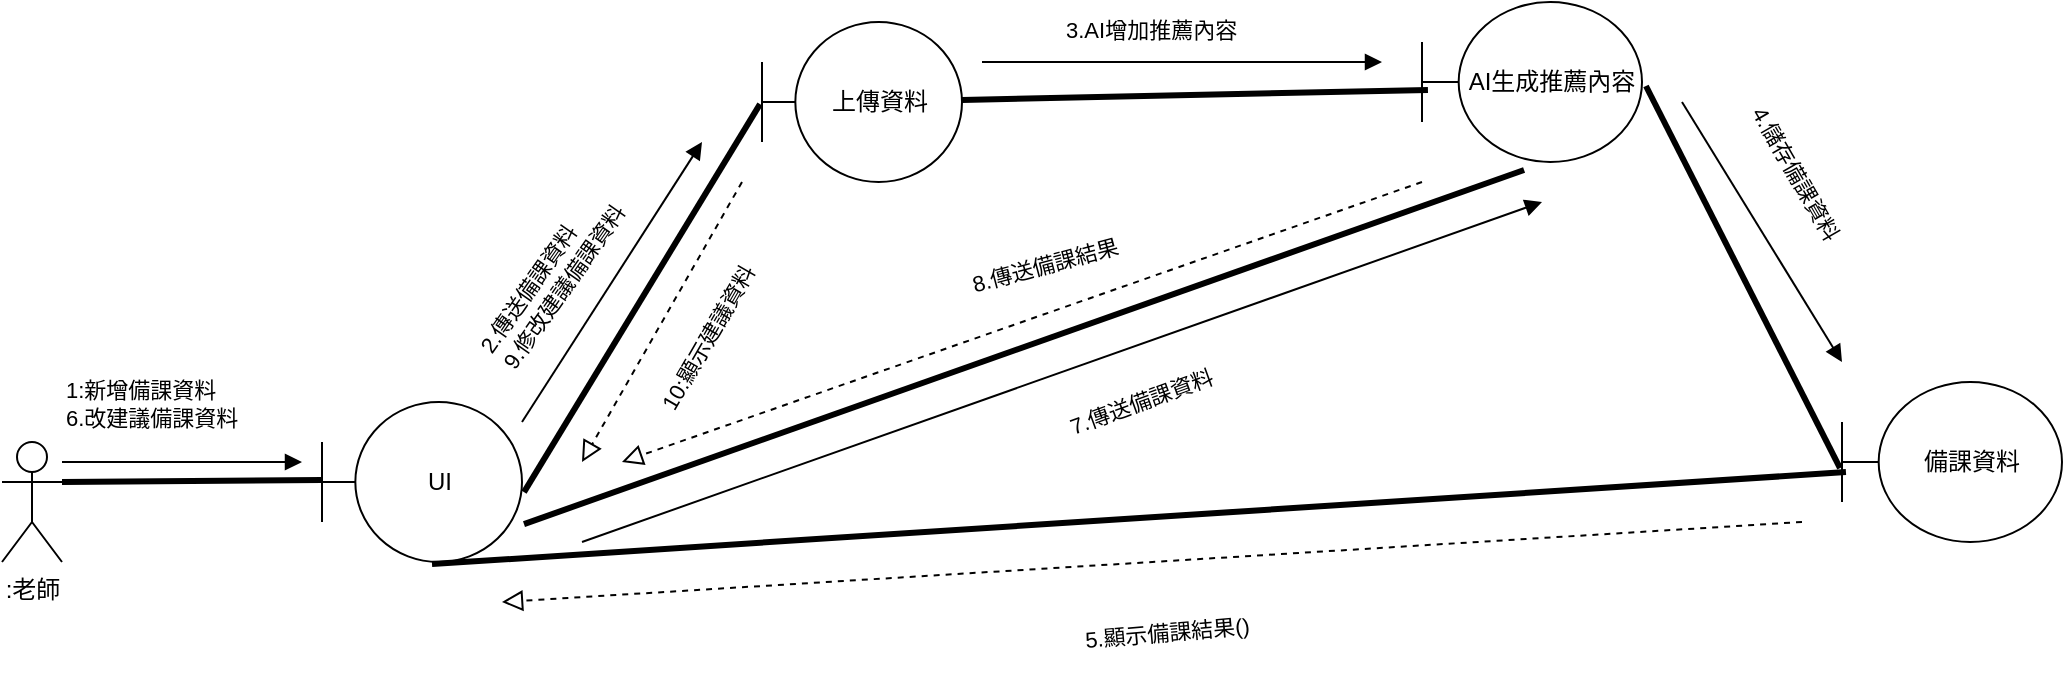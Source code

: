 <mxfile>
    <diagram name="第 1 页" id="EOuV5ERvqpZUSFJWVVJ6">
        <mxGraphModel dx="1078" dy="701" grid="1" gridSize="10" guides="1" tooltips="1" connect="1" arrows="1" fold="1" page="1" pageScale="1" pageWidth="3300" pageHeight="4681" math="0" shadow="0">
            <root>
                <mxCell id="0"/>
                <mxCell id="1" parent="0"/>
                <mxCell id="JI0BGSiuXUO0SO42sEZ8-1" value=":老師" style="shape=umlActor;verticalLabelPosition=bottom;verticalAlign=top;html=1;outlineConnect=0;" parent="1" vertex="1">
                    <mxGeometry x="120" y="280" width="30" height="60" as="geometry"/>
                </mxCell>
                <mxCell id="JI0BGSiuXUO0SO42sEZ8-2" value="UI" style="shape=umlBoundary;whiteSpace=wrap;html=1;" parent="1" vertex="1">
                    <mxGeometry x="280" y="260" width="100" height="80" as="geometry"/>
                </mxCell>
                <mxCell id="JI0BGSiuXUO0SO42sEZ8-3" value="上傳資料" style="shape=umlBoundary;whiteSpace=wrap;html=1;" parent="1" vertex="1">
                    <mxGeometry x="500" y="70" width="100" height="80" as="geometry"/>
                </mxCell>
                <mxCell id="2" value="AI生成推薦內容" style="shape=umlBoundary;whiteSpace=wrap;html=1;" parent="1" vertex="1">
                    <mxGeometry x="830" y="60" width="110" height="80" as="geometry"/>
                </mxCell>
                <mxCell id="4" value="" style="endArrow=none;startArrow=none;endFill=0;startFill=0;endSize=8;html=1;verticalAlign=bottom;labelBackgroundColor=none;strokeWidth=3;rounded=0;exitX=0.55;exitY=1.013;exitDx=0;exitDy=0;exitPerimeter=0;entryX=0.018;entryY=0.563;entryDx=0;entryDy=0;entryPerimeter=0;" parent="1" source="JI0BGSiuXUO0SO42sEZ8-2" target="3" edge="1">
                    <mxGeometry width="160" relative="1" as="geometry">
                        <mxPoint x="510" y="230.64" as="sourcePoint"/>
                        <mxPoint x="810" y="230" as="targetPoint"/>
                    </mxGeometry>
                </mxCell>
                <mxCell id="7" value="" style="endArrow=none;startArrow=none;endFill=0;startFill=0;endSize=8;html=1;verticalAlign=bottom;labelBackgroundColor=none;strokeWidth=3;rounded=0;exitX=1;exitY=0.333;exitDx=0;exitDy=0;exitPerimeter=0;entryX=0;entryY=0.488;entryDx=0;entryDy=0;entryPerimeter=0;" parent="1" source="JI0BGSiuXUO0SO42sEZ8-1" target="JI0BGSiuXUO0SO42sEZ8-2" edge="1">
                    <mxGeometry width="160" relative="1" as="geometry">
                        <mxPoint x="100" y="320.64" as="sourcePoint"/>
                        <mxPoint x="400" y="320" as="targetPoint"/>
                    </mxGeometry>
                </mxCell>
                <mxCell id="8" value="" style="endArrow=none;startArrow=none;endFill=0;startFill=0;endSize=8;html=1;verticalAlign=bottom;labelBackgroundColor=none;strokeWidth=3;rounded=0;exitX=1.01;exitY=0.563;exitDx=0;exitDy=0;exitPerimeter=0;entryX=-0.01;entryY=0.513;entryDx=0;entryDy=0;entryPerimeter=0;" parent="1" source="JI0BGSiuXUO0SO42sEZ8-2" target="JI0BGSiuXUO0SO42sEZ8-3" edge="1">
                    <mxGeometry width="160" relative="1" as="geometry">
                        <mxPoint x="360" y="230.64" as="sourcePoint"/>
                        <mxPoint x="660" y="230" as="targetPoint"/>
                    </mxGeometry>
                </mxCell>
                <mxCell id="9" value="" style="endArrow=none;startArrow=none;endFill=0;startFill=0;endSize=8;html=1;verticalAlign=bottom;labelBackgroundColor=none;strokeWidth=3;rounded=0;entryX=0.027;entryY=0.55;entryDx=0;entryDy=0;entryPerimeter=0;" parent="1" source="JI0BGSiuXUO0SO42sEZ8-3" target="2" edge="1">
                    <mxGeometry width="160" relative="1" as="geometry">
                        <mxPoint x="460" y="240.64" as="sourcePoint"/>
                        <mxPoint x="760" y="240" as="targetPoint"/>
                    </mxGeometry>
                </mxCell>
                <mxCell id="10" value="" style="endArrow=none;startArrow=none;endFill=0;startFill=0;endSize=8;html=1;verticalAlign=bottom;labelBackgroundColor=none;strokeWidth=3;rounded=0;exitX=1.01;exitY=0.763;exitDx=0;exitDy=0;exitPerimeter=0;entryX=0.464;entryY=1.05;entryDx=0;entryDy=0;entryPerimeter=0;" parent="1" source="JI0BGSiuXUO0SO42sEZ8-2" target="2" edge="1">
                    <mxGeometry width="160" relative="1" as="geometry">
                        <mxPoint x="440" y="260.64" as="sourcePoint"/>
                        <mxPoint x="740" y="260" as="targetPoint"/>
                    </mxGeometry>
                </mxCell>
                <mxCell id="11" value="" style="endArrow=none;startArrow=none;endFill=0;startFill=0;endSize=8;html=1;verticalAlign=bottom;labelBackgroundColor=none;strokeWidth=3;rounded=0;entryX=-0.009;entryY=0.538;entryDx=0;entryDy=0;entryPerimeter=0;exitX=1.018;exitY=0.525;exitDx=0;exitDy=0;exitPerimeter=0;" parent="1" source="2" target="3" edge="1">
                    <mxGeometry width="160" relative="1" as="geometry">
                        <mxPoint x="670" y="210.64" as="sourcePoint"/>
                        <mxPoint x="970" y="210" as="targetPoint"/>
                    </mxGeometry>
                </mxCell>
                <mxCell id="14" value="" style="html=1;verticalAlign=bottom;labelBackgroundColor=none;endArrow=block;endFill=1;rounded=0;" parent="1" edge="1">
                    <mxGeometry width="160" relative="1" as="geometry">
                        <mxPoint x="150" y="290" as="sourcePoint"/>
                        <mxPoint x="270" y="290" as="targetPoint"/>
                    </mxGeometry>
                </mxCell>
                <mxCell id="15" value="" style="html=1;verticalAlign=bottom;labelBackgroundColor=none;endArrow=block;endFill=1;rounded=0;" parent="1" edge="1">
                    <mxGeometry width="160" relative="1" as="geometry">
                        <mxPoint x="610" y="90" as="sourcePoint"/>
                        <mxPoint x="810" y="90" as="targetPoint"/>
                    </mxGeometry>
                </mxCell>
                <mxCell id="18" value="&lt;span style=&quot;color: rgb(0, 0, 0); font-family: Helvetica; font-size: 11px; font-style: normal; font-variant-ligatures: normal; font-variant-caps: normal; font-weight: 400; letter-spacing: normal; orphans: 2; text-align: center; text-indent: 0px; text-transform: none; widows: 2; word-spacing: 0px; -webkit-text-stroke-width: 0px; white-space: nowrap; background-color: rgb(255, 255, 255); text-decoration-thickness: initial; text-decoration-style: initial; text-decoration-color: initial; display: inline !important; float: none;&quot;&gt;1:新增備課資料&lt;br&gt;6.改建議備課資料&lt;br&gt;&lt;/span&gt;" style="text;whiteSpace=wrap;html=1;rotation=0;" parent="1" vertex="1">
                    <mxGeometry x="150" y="240" width="120" height="40" as="geometry"/>
                </mxCell>
                <mxCell id="21" value="" style="html=1;verticalAlign=bottom;labelBackgroundColor=none;endArrow=block;endFill=1;rounded=0;" parent="1" edge="1">
                    <mxGeometry width="160" relative="1" as="geometry">
                        <mxPoint x="410" y="330" as="sourcePoint"/>
                        <mxPoint x="890" y="160" as="targetPoint"/>
                    </mxGeometry>
                </mxCell>
                <mxCell id="23" value="" style="html=1;verticalAlign=bottom;labelBackgroundColor=none;endArrow=block;endFill=1;rounded=0;" parent="1" edge="1">
                    <mxGeometry width="160" relative="1" as="geometry">
                        <mxPoint x="380" y="270" as="sourcePoint"/>
                        <mxPoint x="470" y="130" as="targetPoint"/>
                    </mxGeometry>
                </mxCell>
                <mxCell id="25" value="&lt;span style=&quot;color: rgb(0, 0, 0); font-family: Helvetica; font-size: 11px; font-style: normal; font-variant-ligatures: normal; font-variant-caps: normal; font-weight: 400; letter-spacing: normal; orphans: 2; text-align: center; text-indent: 0px; text-transform: none; widows: 2; word-spacing: 0px; -webkit-text-stroke-width: 0px; white-space: nowrap; background-color: rgb(255, 255, 255); text-decoration-thickness: initial; text-decoration-style: initial; text-decoration-color: initial; display: inline !important; float: none;&quot;&gt;2.傳送備課資料&lt;br&gt;9.修改建議備課資料&lt;br&gt;&lt;/span&gt;" style="text;whiteSpace=wrap;html=1;rotation=-55;" parent="1" vertex="1">
                    <mxGeometry x="340" y="170" width="120" height="40" as="geometry"/>
                </mxCell>
                <mxCell id="26" value="&lt;span style=&quot;color: rgb(0, 0, 0); font-family: Helvetica; font-size: 11px; font-style: normal; font-variant-ligatures: normal; font-variant-caps: normal; font-weight: 400; letter-spacing: normal; orphans: 2; text-align: center; text-indent: 0px; text-transform: none; widows: 2; word-spacing: 0px; -webkit-text-stroke-width: 0px; background-color: rgb(255, 255, 255); text-decoration-thickness: initial; text-decoration-style: initial; text-decoration-color: initial; float: none; display: inline !important;&quot;&gt;3.AI增加推薦內容&lt;/span&gt;" style="text;whiteSpace=wrap;html=1;" parent="1" vertex="1">
                    <mxGeometry x="650" y="60" width="120" height="40" as="geometry"/>
                </mxCell>
                <mxCell id="27" value="&lt;span style=&quot;color: rgb(0, 0, 0); font-family: Helvetica; font-size: 11px; font-style: normal; font-variant-ligatures: normal; font-variant-caps: normal; font-weight: 400; letter-spacing: normal; orphans: 2; text-align: center; text-indent: 0px; text-transform: none; widows: 2; word-spacing: 0px; -webkit-text-stroke-width: 0px; background-color: rgb(255, 255, 255); text-decoration-thickness: initial; text-decoration-style: initial; text-decoration-color: initial; float: none; display: inline !important;&quot;&gt;4.儲存備課資料&lt;/span&gt;" style="text;whiteSpace=wrap;html=1;rotation=60;" parent="1" vertex="1">
                    <mxGeometry x="960" y="140" width="110" height="50" as="geometry"/>
                </mxCell>
                <mxCell id="28" value="&lt;span style=&quot;color: rgb(0, 0, 0); font-family: Helvetica; font-size: 11px; font-style: normal; font-variant-ligatures: normal; font-variant-caps: normal; font-weight: 400; letter-spacing: normal; orphans: 2; text-align: center; text-indent: 0px; text-transform: none; widows: 2; word-spacing: 0px; -webkit-text-stroke-width: 0px; background-color: rgb(255, 255, 255); text-decoration-thickness: initial; text-decoration-style: initial; text-decoration-color: initial; float: none; display: inline !important;&quot;&gt;5.顯示備課結果()&lt;/span&gt;" style="text;whiteSpace=wrap;html=1;rotation=-5;" parent="1" vertex="1">
                    <mxGeometry x="660" y="360" width="120" height="40" as="geometry"/>
                </mxCell>
                <mxCell id="31" value="&#10;&lt;span style=&quot;color: rgb(0, 0, 0); font-family: Helvetica; font-size: 11px; font-style: normal; font-variant-ligatures: normal; font-variant-caps: normal; font-weight: 400; letter-spacing: normal; orphans: 2; text-align: center; text-indent: 0px; text-transform: none; widows: 2; word-spacing: 0px; -webkit-text-stroke-width: 0px; background-color: rgb(255, 255, 255); text-decoration-thickness: initial; text-decoration-style: initial; text-decoration-color: initial; float: none; display: inline !important;&quot;&gt;8.傳送備課結果&lt;/span&gt;&#10;&#10;" style="text;whiteSpace=wrap;html=1;rotation=-15;" parent="1" vertex="1">
                    <mxGeometry x="600" y="160" width="110" height="40" as="geometry"/>
                </mxCell>
                <mxCell id="32" value="&lt;span style=&quot;color: rgb(0, 0, 0); font-family: Helvetica; font-size: 11px; font-style: normal; font-variant-ligatures: normal; font-variant-caps: normal; font-weight: 400; letter-spacing: normal; orphans: 2; text-align: center; text-indent: 0px; text-transform: none; widows: 2; word-spacing: 0px; -webkit-text-stroke-width: 0px; background-color: rgb(255, 255, 255); text-decoration-thickness: initial; text-decoration-style: initial; text-decoration-color: initial; float: none; display: inline !important;&quot;&gt;7.傳送備課資料&lt;/span&gt;" style="text;whiteSpace=wrap;html=1;rotation=-20;" parent="1" vertex="1">
                    <mxGeometry x="650" y="240" width="110" height="30" as="geometry"/>
                </mxCell>
                <mxCell id="33" value="&lt;span style=&quot;color: rgb(0, 0, 0); font-family: Helvetica; font-size: 11px; font-style: normal; font-variant-ligatures: normal; font-variant-caps: normal; font-weight: 400; letter-spacing: normal; orphans: 2; text-align: center; text-indent: 0px; text-transform: none; widows: 2; word-spacing: 0px; -webkit-text-stroke-width: 0px; background-color: rgb(255, 255, 255); text-decoration-thickness: initial; text-decoration-style: initial; text-decoration-color: initial; float: none; display: inline !important;&quot;&gt;10:顯示建議資料&lt;/span&gt;" style="text;whiteSpace=wrap;html=1;rotation=-60;" parent="1" vertex="1">
                    <mxGeometry x="430" y="200" width="110" height="40" as="geometry"/>
                </mxCell>
                <mxCell id="3" value="備課資料" style="shape=umlBoundary;whiteSpace=wrap;html=1;" parent="1" vertex="1">
                    <mxGeometry x="1040" y="250" width="110" height="80" as="geometry"/>
                </mxCell>
                <mxCell id="41" value="" style="html=1;verticalAlign=bottom;labelBackgroundColor=none;endArrow=block;endFill=1;rounded=0;" parent="1" edge="1">
                    <mxGeometry width="160" relative="1" as="geometry">
                        <mxPoint x="960" y="110" as="sourcePoint"/>
                        <mxPoint x="1040" y="240" as="targetPoint"/>
                    </mxGeometry>
                </mxCell>
                <mxCell id="42" value="" style="endArrow=block;startArrow=none;endFill=0;startFill=0;endSize=8;html=1;verticalAlign=bottom;dashed=1;labelBackgroundColor=none;rounded=0;" edge="1" parent="1">
                    <mxGeometry width="160" relative="1" as="geometry">
                        <mxPoint x="1020" y="320" as="sourcePoint"/>
                        <mxPoint x="370" y="360" as="targetPoint"/>
                    </mxGeometry>
                </mxCell>
                <mxCell id="44" value="" style="endArrow=block;startArrow=none;endFill=0;startFill=0;endSize=8;html=1;verticalAlign=bottom;dashed=1;labelBackgroundColor=none;rounded=0;" edge="1" parent="1">
                    <mxGeometry width="160" relative="1" as="geometry">
                        <mxPoint x="830" y="150" as="sourcePoint"/>
                        <mxPoint x="430" y="290" as="targetPoint"/>
                    </mxGeometry>
                </mxCell>
                <mxCell id="45" value="" style="endArrow=block;startArrow=none;endFill=0;startFill=0;endSize=8;html=1;verticalAlign=bottom;dashed=1;labelBackgroundColor=none;rounded=0;" edge="1" parent="1">
                    <mxGeometry width="160" relative="1" as="geometry">
                        <mxPoint x="490" y="150" as="sourcePoint"/>
                        <mxPoint x="410" y="290" as="targetPoint"/>
                    </mxGeometry>
                </mxCell>
            </root>
        </mxGraphModel>
    </diagram>
</mxfile>